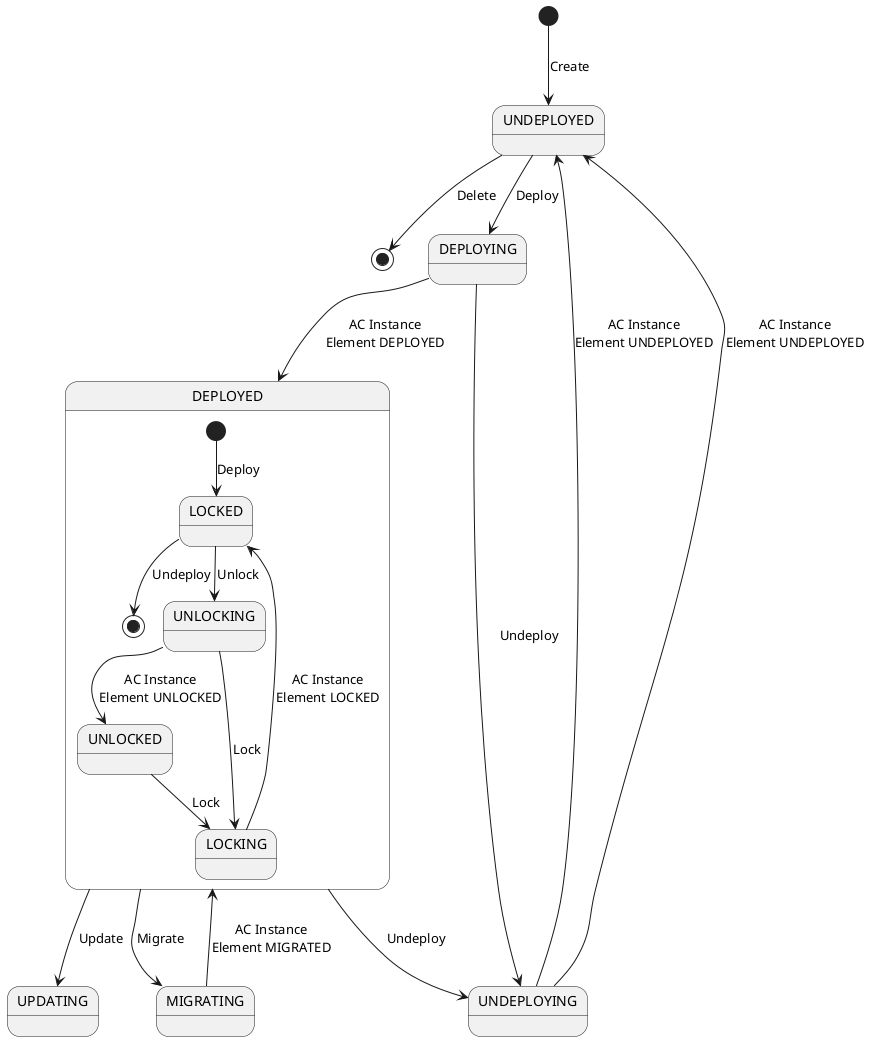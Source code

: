 @startuml

[*] --> UNDEPLOYED: Create
UNDEPLOYED --> [*]: Delete
UNDEPLOYED --> DEPLOYING: Deploy
DEPLOYING --> DEPLOYED: AC Instance\nElement DEPLOYED
DEPLOYING --> UNDEPLOYING: Undeploy
DEPLOYED --> UNDEPLOYING: Undeploy
DEPLOYED --> UPDATING: Update
DEPLOYED --> MIGRATING: Migrate
MIGRATING --> DEPLOYED: AC Instance\nElement MIGRATED
UNDEPLOYING --> UNDEPLOYED: AC Instance\nElement UNDEPLOYED
UNDEPLOYING --> UNDEPLOYED: AC Instance\nElement UNDEPLOYED


state DEPLOYED {
 [*] --> LOCKED: Deploy
 LOCKED --> [*]: Undeploy
 LOCKED --> UNLOCKING: Unlock
 UNLOCKING --> UNLOCKED: AC Instance\nElement UNLOCKED
 UNLOCKED --> LOCKING: Lock
 UNLOCKING --> LOCKING: Lock
 LOCKING --> LOCKED: AC Instance\nElement LOCKED
}

@enduml
